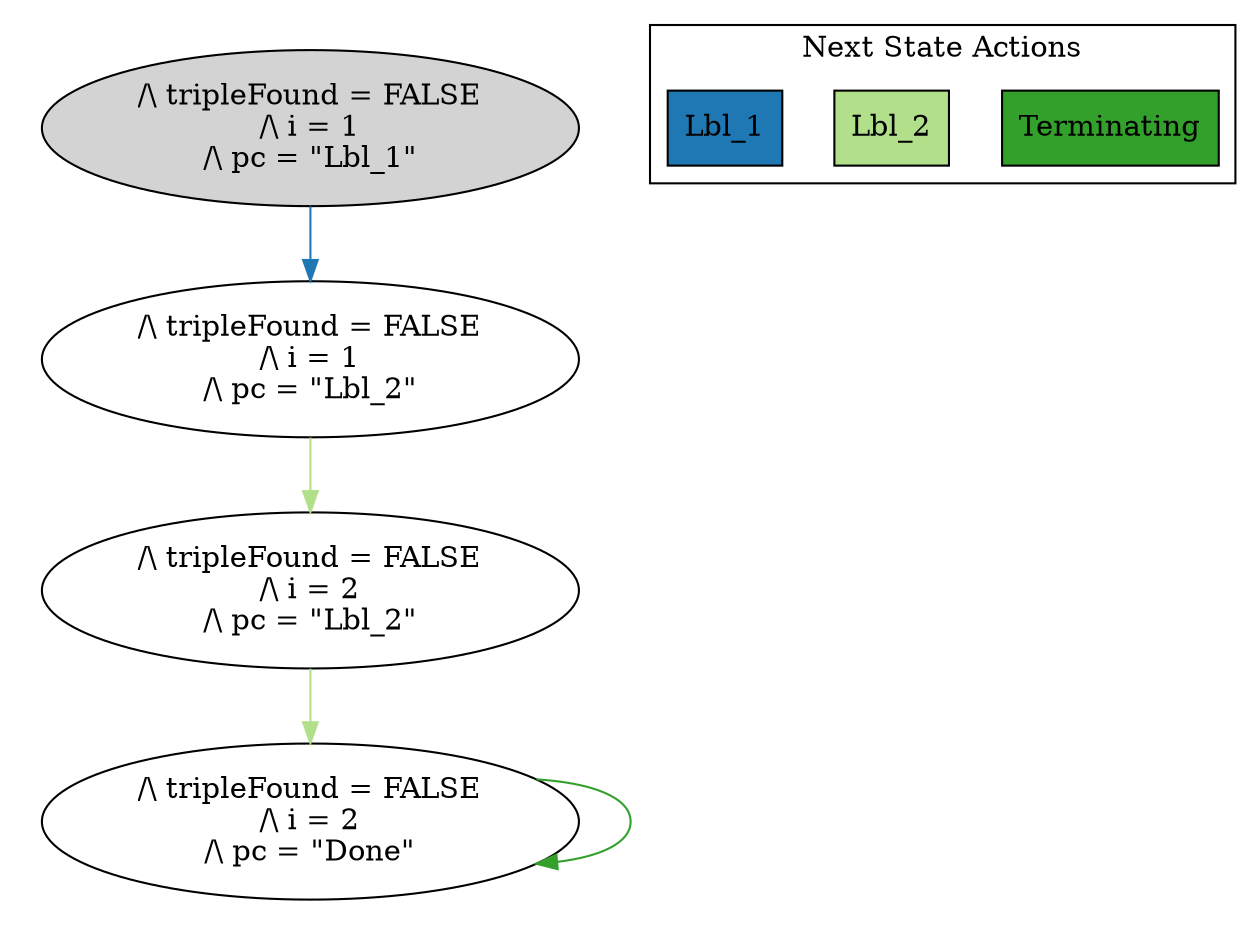 strict digraph DiskGraph {
edge [colorscheme="paired12"]
nodesep=0.35;
subgraph cluster_graph {
color="white";
4099225541484111253 [label="/\\ tripleFound = FALSE\n/\\ i = 1\n/\\ pc = \"Lbl_1\"",style = filled]
4099225541484111253 -> 8232371145611432921 [label="",color="2",fontcolor="2"];
8232371145611432921 [label="/\\ tripleFound = FALSE\n/\\ i = 1\n/\\ pc = \"Lbl_2\""];
8232371145611432921 -> -4756957718473816433 [label="",color="3",fontcolor="3"];
-4756957718473816433 [label="/\\ tripleFound = FALSE\n/\\ i = 2\n/\\ pc = \"Lbl_2\""];
-4756957718473816433 -> 8445726106665336105 [label="",color="3",fontcolor="3"];
8445726106665336105 [label="/\\ tripleFound = FALSE\n/\\ i = 2\n/\\ pc = \"Done\""];
8445726106665336105 -> 8445726106665336105 [label="",color="4",fontcolor="4"];
{rank = same; 4099225541484111253;}
{rank = same; 8232371145611432921;}
{rank = same; -4756957718473816433;}
{rank = same; 8445726106665336105;}
}
subgraph cluster_legend {graph[style=bold];label = "Next State Actions" style="solid"
node [ labeljust="l",colorscheme="paired12",style=filled,shape=record ]
Terminating [label="Terminating",fillcolor=4]
Lbl_2 [label="Lbl_2",fillcolor=3]
Lbl_1 [label="Lbl_1",fillcolor=2]
}}